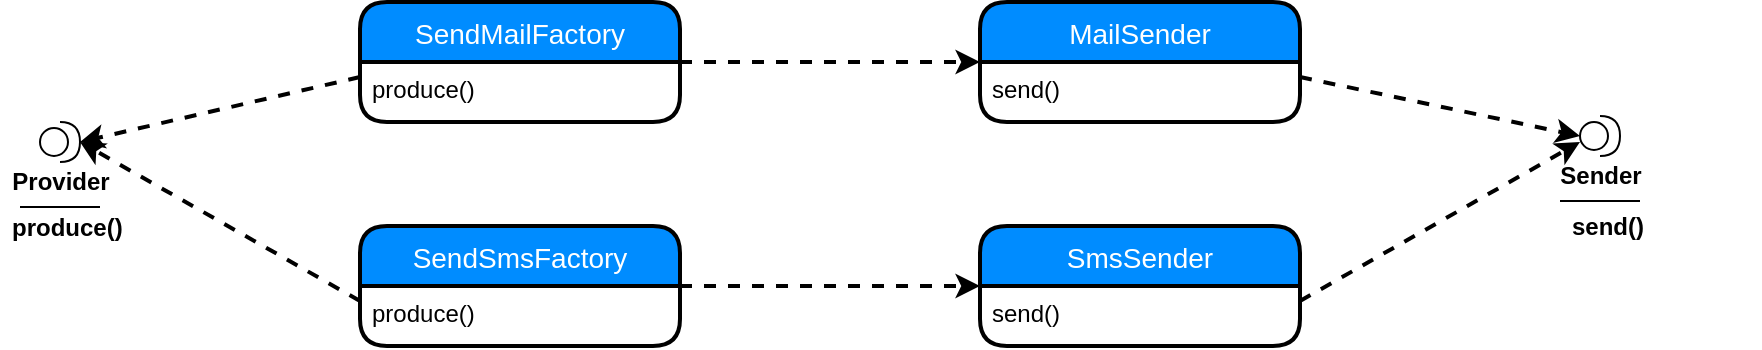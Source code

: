 <mxfile version="10.4.8" type="github"><diagram id="ScHwZxYM4zcsbUi7su4I" name="ç¬¬ 1 é¡µ"><mxGraphModel dx="1010" dy="1751" grid="1" gridSize="10" guides="1" tooltips="1" connect="1" arrows="1" fold="1" page="1" pageScale="1" pageWidth="827" pageHeight="1169" math="0" shadow="0"><root><mxCell id="0"/><mxCell id="1" parent="0"/><mxCell id="qSFantjEgM8RoW9QbEnW-1" value="Provider" style="shape=providedRequiredInterface;html=1;verticalLabelPosition=bottom;fontStyle=1" parent="1" vertex="1"><mxGeometry x="90" y="-180" width="20" height="20" as="geometry"/></mxCell><mxCell id="qSFantjEgM8RoW9QbEnW-2" value="" style="line;strokeWidth=1;fillColor=none;align=left;verticalAlign=middle;spacingTop=-1;spacingLeft=3;spacingRight=3;rotatable=0;labelPosition=right;points=[];portConstraint=eastwest;fontStyle=1" parent="1" vertex="1"><mxGeometry x="80" y="-141.5" width="40" height="8" as="geometry"/></mxCell><mxCell id="qSFantjEgM8RoW9QbEnW-3" value="produce()" style="text;strokeColor=none;fillColor=none;align=left;verticalAlign=top;spacingLeft=4;spacingRight=4;overflow=hidden;rotatable=0;points=[[0,0.5],[1,0.5]];portConstraint=eastwest;fontStyle=1" parent="1" vertex="1"><mxGeometry x="70" y="-141" width="100" height="26" as="geometry"/></mxCell><mxCell id="qSFantjEgM8RoW9QbEnW-18" style="edgeStyle=none;rounded=0;orthogonalLoop=1;jettySize=auto;html=1;exitX=1;exitY=0.5;exitDx=0;exitDy=0;entryX=0;entryY=0.5;entryDx=0;entryDy=0;dashed=1;fontStyle=1;strokeWidth=2;" parent="1" source="qSFantjEgM8RoW9QbEnW-4" target="qSFantjEgM8RoW9QbEnW-8" edge="1"><mxGeometry relative="1" as="geometry"/></mxCell><mxCell id="qSFantjEgM8RoW9QbEnW-4" value="SendMailFactory" style="swimlane;childLayout=stackLayout;horizontal=1;startSize=30;horizontalStack=0;fillColor=#008cff;fontColor=#FFFFFF;rounded=1;fontSize=14;fontStyle=0;strokeWidth=2;resizeParent=0;resizeLast=1;shadow=0;dashed=0;align=center;" parent="1" vertex="1"><mxGeometry x="250" y="-240" width="160" height="60" as="geometry"/></mxCell><mxCell id="qSFantjEgM8RoW9QbEnW-5" value="produce()" style="align=left;strokeColor=none;fillColor=none;spacingLeft=4;fontSize=12;verticalAlign=top;resizable=0;rotatable=0;part=1;" parent="qSFantjEgM8RoW9QbEnW-4" vertex="1"><mxGeometry y="30" width="160" height="30" as="geometry"/></mxCell><mxCell id="qSFantjEgM8RoW9QbEnW-19" style="edgeStyle=none;rounded=0;orthogonalLoop=1;jettySize=auto;html=1;exitX=1;exitY=0.5;exitDx=0;exitDy=0;entryX=0;entryY=0.5;entryDx=0;entryDy=0;dashed=1;strokeWidth=2;" parent="1" source="qSFantjEgM8RoW9QbEnW-6" target="qSFantjEgM8RoW9QbEnW-10" edge="1"><mxGeometry relative="1" as="geometry"/></mxCell><mxCell id="qSFantjEgM8RoW9QbEnW-6" value="SendSmsFactory" style="swimlane;childLayout=stackLayout;horizontal=1;startSize=30;horizontalStack=0;fillColor=#008cff;fontColor=#FFFFFF;rounded=1;fontSize=14;fontStyle=0;strokeWidth=2;resizeParent=0;resizeLast=1;shadow=0;dashed=0;align=center;" parent="1" vertex="1"><mxGeometry x="250" y="-128" width="160" height="60" as="geometry"/></mxCell><mxCell id="qSFantjEgM8RoW9QbEnW-7" value="produce()" style="align=left;strokeColor=none;fillColor=none;spacingLeft=4;fontSize=12;verticalAlign=top;resizable=0;rotatable=0;part=1;" parent="qSFantjEgM8RoW9QbEnW-6" vertex="1"><mxGeometry y="30" width="160" height="30" as="geometry"/></mxCell><mxCell id="qSFantjEgM8RoW9QbEnW-8" value="MailSender" style="swimlane;childLayout=stackLayout;horizontal=1;startSize=30;horizontalStack=0;fillColor=#008cff;fontColor=#FFFFFF;rounded=1;fontSize=14;fontStyle=0;strokeWidth=2;resizeParent=0;resizeLast=1;shadow=0;dashed=0;align=center;" parent="1" vertex="1"><mxGeometry x="560" y="-240" width="160" height="60" as="geometry"/></mxCell><mxCell id="qSFantjEgM8RoW9QbEnW-9" value="send()" style="align=left;strokeColor=none;fillColor=none;spacingLeft=4;fontSize=12;verticalAlign=top;resizable=0;rotatable=0;part=1;" parent="qSFantjEgM8RoW9QbEnW-8" vertex="1"><mxGeometry y="30" width="160" height="30" as="geometry"/></mxCell><mxCell id="qSFantjEgM8RoW9QbEnW-10" value="SmsSender" style="swimlane;childLayout=stackLayout;horizontal=1;startSize=30;horizontalStack=0;fillColor=#008cff;fontColor=#FFFFFF;rounded=1;fontSize=14;fontStyle=0;strokeWidth=2;resizeParent=0;resizeLast=1;shadow=0;dashed=0;align=center;" parent="1" vertex="1"><mxGeometry x="560" y="-128" width="160" height="60" as="geometry"/></mxCell><mxCell id="qSFantjEgM8RoW9QbEnW-11" value="send()" style="align=left;strokeColor=none;fillColor=none;spacingLeft=4;fontSize=12;verticalAlign=top;resizable=0;rotatable=0;part=1;" parent="qSFantjEgM8RoW9QbEnW-10" vertex="1"><mxGeometry y="30" width="160" height="30" as="geometry"/></mxCell><mxCell id="qSFantjEgM8RoW9QbEnW-12" value="Sender" style="shape=providedRequiredInterface;html=1;verticalLabelPosition=bottom;fontStyle=1" parent="1" vertex="1"><mxGeometry x="860" y="-183" width="20" height="20" as="geometry"/></mxCell><mxCell id="qSFantjEgM8RoW9QbEnW-13" value="" style="line;strokeWidth=1;fillColor=none;align=left;verticalAlign=middle;spacingTop=-1;spacingLeft=3;spacingRight=3;rotatable=0;labelPosition=right;points=[];portConstraint=eastwest;fontStyle=1" parent="1" vertex="1"><mxGeometry x="850" y="-144.5" width="40" height="8" as="geometry"/></mxCell><mxCell id="qSFantjEgM8RoW9QbEnW-14" value="send()" style="text;strokeColor=none;fillColor=none;align=left;verticalAlign=top;spacingLeft=4;spacingRight=4;overflow=hidden;rotatable=0;points=[[0,0.5],[1,0.5]];portConstraint=eastwest;fontStyle=1" parent="1" vertex="1"><mxGeometry x="850" y="-141.5" width="100" height="26" as="geometry"/></mxCell><mxCell id="qSFantjEgM8RoW9QbEnW-15" style="rounded=0;orthogonalLoop=1;jettySize=auto;html=1;exitX=0;exitY=0.25;exitDx=0;exitDy=0;entryX=1;entryY=0.5;entryDx=0;entryDy=0;entryPerimeter=0;dashed=1;strokeWidth=2;" parent="1" source="qSFantjEgM8RoW9QbEnW-5" target="qSFantjEgM8RoW9QbEnW-1" edge="1"><mxGeometry relative="1" as="geometry"/></mxCell><mxCell id="qSFantjEgM8RoW9QbEnW-16" style="edgeStyle=none;rounded=0;orthogonalLoop=1;jettySize=auto;html=1;exitX=0;exitY=0.25;exitDx=0;exitDy=0;entryX=1;entryY=0.5;entryDx=0;entryDy=0;entryPerimeter=0;dashed=1;strokeWidth=2;" parent="1" source="qSFantjEgM8RoW9QbEnW-7" target="qSFantjEgM8RoW9QbEnW-1" edge="1"><mxGeometry relative="1" as="geometry"/></mxCell><mxCell id="qSFantjEgM8RoW9QbEnW-20" style="edgeStyle=none;rounded=0;orthogonalLoop=1;jettySize=auto;html=1;exitX=1;exitY=0.25;exitDx=0;exitDy=0;entryX=0;entryY=0.5;entryDx=0;entryDy=0;entryPerimeter=0;dashed=1;strokeWidth=2;" parent="1" source="qSFantjEgM8RoW9QbEnW-9" target="qSFantjEgM8RoW9QbEnW-12" edge="1"><mxGeometry relative="1" as="geometry"/></mxCell><mxCell id="qSFantjEgM8RoW9QbEnW-21" style="edgeStyle=none;rounded=0;orthogonalLoop=1;jettySize=auto;html=1;exitX=1;exitY=0.25;exitDx=0;exitDy=0;dashed=1;strokeWidth=2;" parent="1" source="qSFantjEgM8RoW9QbEnW-11" edge="1"><mxGeometry relative="1" as="geometry"><mxPoint x="860" y="-170" as="targetPoint"/></mxGeometry></mxCell></root></mxGraphModel></diagram></mxfile>
